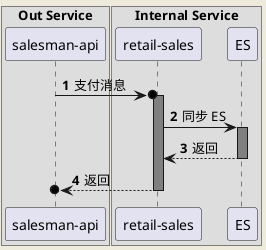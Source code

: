 @startuml
'https://plantuml.com/sequence-diagram
skinparam backgroundColor #EEEBDC
skinparam sequence {
    LifeLineBackgroundColor grey
}

autonumber

box "Out Service"
participant "salesman-api" as salesman
end box

box "Internal Service"
participant "retail-sales" as sales
participant "ES" as es
end box

salesman ->o sales : 支付消息
activate sales

sales -> es : 同步 ES
activate es
return 返回
return 返回

@enduml